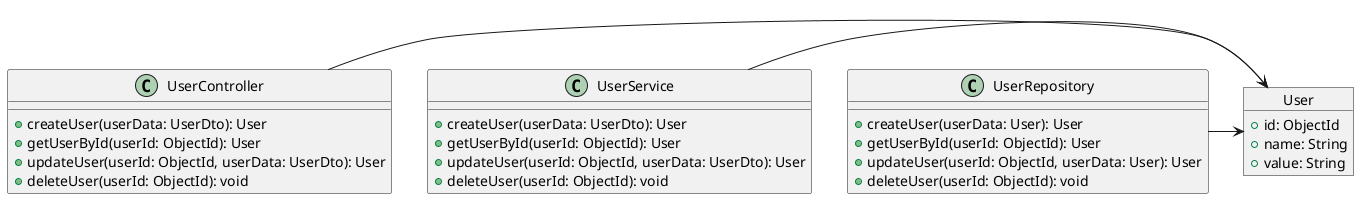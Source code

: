 @startuml
!define RECT class
!define FIELD - 
!define METHOD + 

object User {
  +id: ObjectId
  +name: String
  +value: String
}

UserController ->  User

UserService -> User
UserRepository -> User

object UserController {
  +createUser(userData: UserDto): User
  +getUserById(userId: ObjectId): User
  +updateUser(userId: ObjectId, userData: UserDto): User
  +deleteUser(userId: ObjectId): void
}

object UserService {
  +createUser(userData: UserDto): User
  +getUserById(userId: ObjectId): User
  +updateUser(userId: ObjectId, userData: UserDto): User
  +deleteUser(userId: ObjectId): void
}

object UserRepository {
  +createUser(userData: User): User
  +getUserById(userId: ObjectId): User
  +updateUser(userId: ObjectId, userData: User): User
  +deleteUser(userId: ObjectId): void
}
@enduml
